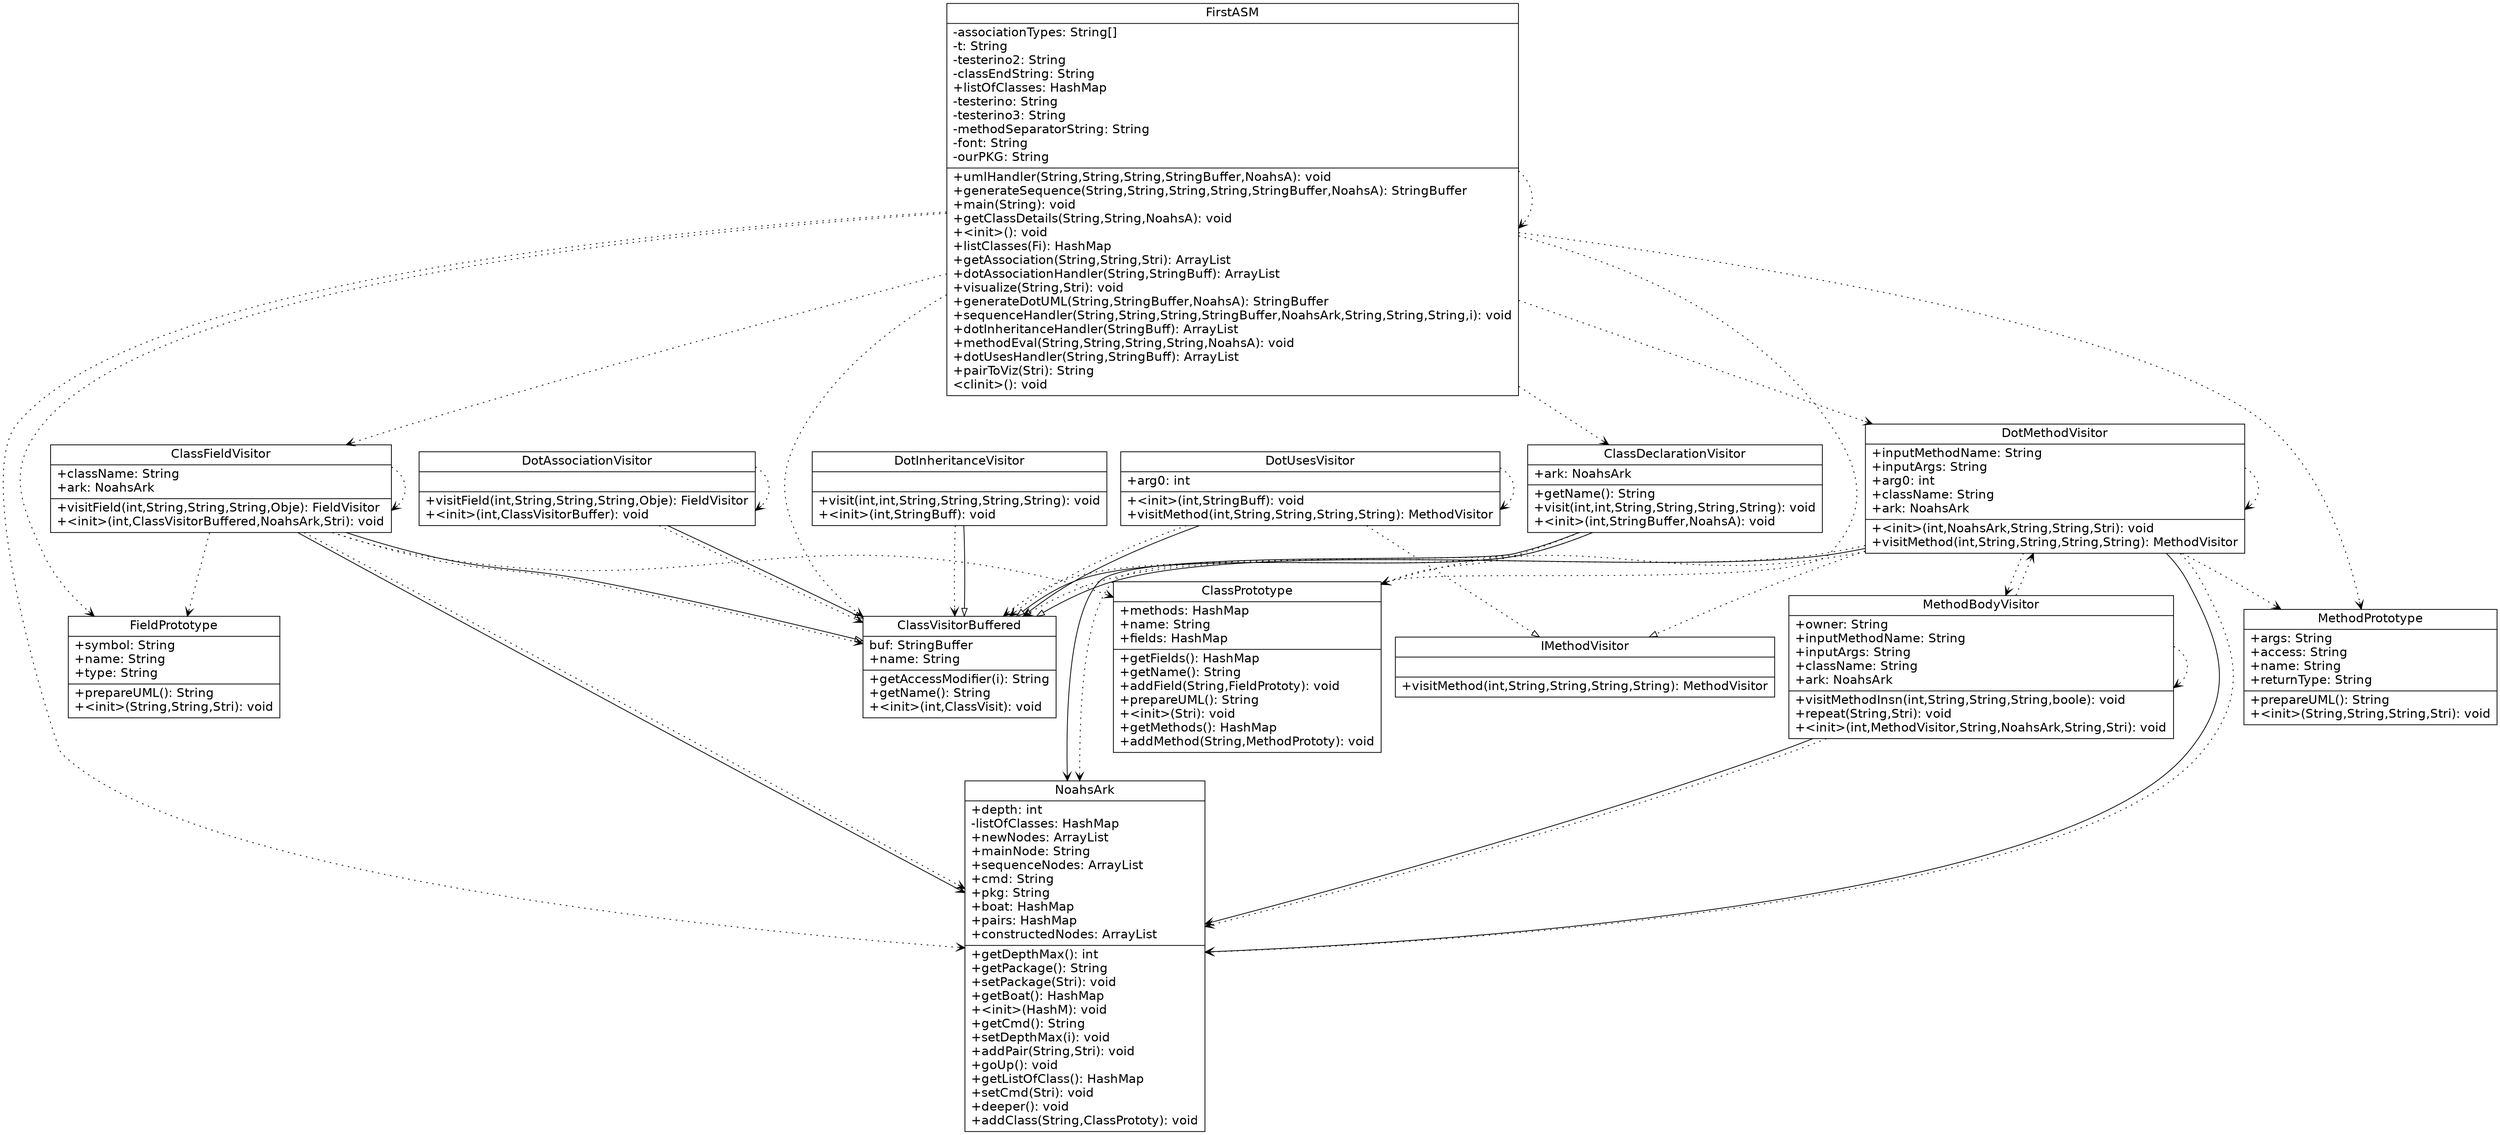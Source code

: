 digraph G{
	fontname = "Bitstream Vera Sans"
	fontsize = 16

node [
	fontname = "Bitstream Vera Sans"
	fontsize = 16

        shape = "record"
]
edge [
	fontname = "Bitstream Vera Sans"
	fontsize = 16
]
IMethodVisitor [ 
    label="{IMethodVisitor| | +visitMethod(int,String,String,String,String): MethodVisitor\l}"]
MethodPrototype [ 
    label="{MethodPrototype|+args: String \l+access: String \l+name: String \l+returnType: String \l | +prepareUML(): String\l+\<init\>(String,String,String,Stri): void\l}"]
ClassVisitorBuffered [ 
    label="{ClassVisitorBuffered|buf: StringBuffer \l+name: String \l | +getAccessModifier(i): String\l+getName(): String\l+\<init\>(int,ClassVisit): void\l}"]
DotMethodVisitor [ 
    label="{DotMethodVisitor|+inputMethodName: String \l+inputArgs: String \l+arg0: int \l+className: String \l+ark: NoahsArk \l | +\<init\>(int,NoahsArk,String,String,Stri): void\l+visitMethod(int,String,String,String,String): MethodVisitor\l}"]
MethodBodyVisitor [ 
    label="{MethodBodyVisitor|+owner: String \l+inputMethodName: String \l+inputArgs: String \l+className: String \l+ark: NoahsArk \l | +visitMethodInsn(int,String,String,String,boole): void\l+repeat(String,Stri): void\l+\<init\>(int,MethodVisitor,String,NoahsArk,String,Stri): void\l}"]
NoahsArk [ 
    label="{NoahsArk|+depth: int \l-listOfClasses: HashMap \l+newNodes: ArrayList \l+mainNode: String \l+sequenceNodes: ArrayList \l+cmd: String \l+pkg: String \l+boat: HashMap \l+pairs: HashMap \l+constructedNodes: ArrayList \l | +getDepthMax(): int\l+getPackage(): String\l+setPackage(Stri): void\l+getBoat(): HashMap\l+\<init\>(HashM): void\l+getCmd(): String\l+setDepthMax(i): void\l+addPair(String,Stri): void\l+goUp(): void\l+getListOfClass(): HashMap\l+setCmd(Stri): void\l+deeper(): void\l+addClass(String,ClassPrototy): void\l}"]
ClassDeclarationVisitor [ 
    label="{ClassDeclarationVisitor|+ark: NoahsArk \l | +getName(): String\l+visit(int,int,String,String,String,String): void\l+\<init\>(int,StringBuffer,NoahsA): void\l}"]
FieldPrototype [ 
    label="{FieldPrototype|+symbol: String \l+name: String \l+type: String \l | +prepareUML(): String\l+\<init\>(String,String,Stri): void\l}"]
DotUsesVisitor [ 
    label="{DotUsesVisitor|+arg0: int \l | +\<init\>(int,StringBuff): void\l+visitMethod(int,String,String,String,String): MethodVisitor\l}"]
ClassFieldVisitor [ 
    label="{ClassFieldVisitor|+className: String \l+ark: NoahsArk \l | +visitField(int,String,String,String,Obje): FieldVisitor\l+\<init\>(int,ClassVisitorBuffered,NoahsArk,Stri): void\l}"]
ClassPrototype [ 
    label="{ClassPrototype|+methods: HashMap \l+name: String \l+fields: HashMap \l | +getFields(): HashMap\l+getName(): String\l+addField(String,FieldPrototy): void\l+prepareUML(): String\l+\<init\>(Stri): void\l+getMethods(): HashMap\l+addMethod(String,MethodPrototy): void\l}"]
DotInheritanceVisitor [ 
    label="{DotInheritanceVisitor| | +visit(int,int,String,String,String,String): void\l+\<init\>(int,StringBuff): void\l}"]
FirstASM [ 
    label="{FirstASM|-associationTypes: String[] \l-t: String \l-testerino2: String \l-classEndString: String \l+listOfClasses: HashMap \l-testerino: String \l-testerino3: String \l-methodSeparatorString: String \l-font: String \l-ourPKG: String \l | +umlHandler(String,String,String,StringBuffer,NoahsA): void\l+generateSequence(String,String,String,String,StringBuffer,NoahsA): StringBuffer\l+main(String): void\l+getClassDetails(String,String,NoahsA): void\l+\<init\>(): void\l+listClasses(Fi): HashMap\l+getAssociation(String,String,Stri): ArrayList\l+dotAssociationHandler(String,StringBuff): ArrayList\l+visualize(String,Stri): void\l+generateDotUML(String,StringBuffer,NoahsA): StringBuffer\l+sequenceHandler(String,String,String,StringBuffer,NoahsArk,String,String,String,i): void\l+dotInheritanceHandler(StringBuff): ArrayList\l+methodEval(String,String,String,String,NoahsA): void\l+dotUsesHandler(String,StringBuff): ArrayList\l+pairToViz(Stri): String\l\<clinit\>(): void\l}"]
DotAssociationVisitor [ 
    label="{DotAssociationVisitor| | +visitField(int,String,String,String,Obje): FieldVisitor\l+\<init\>(int,ClassVisitorBuffer): void\l}"]
ClassFieldVisitor -> ClassPrototype[arrowhead = vee, style = dotted]
ClassFieldVisitor -> NoahsArk[arrowhead = vee]
ClassFieldVisitor -> ClassFieldVisitor[arrowhead = vee, style = dotted]
ClassFieldVisitor -> ClassVisitorBuffered[arrowhead = vee, style = dotted]
ClassFieldVisitor -> ClassVisitorBuffered [arrowhead = onormal]
ClassFieldVisitor -> NoahsArk[arrowhead = vee, style = dotted]
ClassFieldVisitor -> FieldPrototype[arrowhead = vee, style = dotted]
DotMethodVisitor -> ClassPrototype[arrowhead = vee, style = dotted]
DotMethodVisitor -> NoahsArk[arrowhead = vee]
DotMethodVisitor -> ClassVisitorBuffered[arrowhead = vee, style = dotted]
DotMethodVisitor -> DotMethodVisitor[arrowhead = vee, style = dotted]
DotMethodVisitor -> MethodBodyVisitor[arrowhead = vee, style = dotted]
DotMethodVisitor -> MethodPrototype[arrowhead = vee, style = dotted]
DotMethodVisitor -> ClassVisitorBuffered [arrowhead = onormal]
DotMethodVisitor -> NoahsArk[arrowhead = vee, style = dotted]
DotMethodVisitor -> IMethodVisitor[arrowhead = onormal,style = dotted]
DotInheritanceVisitor -> ClassVisitorBuffered[arrowhead = vee, style = dotted]
DotInheritanceVisitor -> ClassVisitorBuffered [arrowhead = onormal]
FirstASM -> FirstASM[arrowhead = vee, style = dotted]
FirstASM -> ClassPrototype[arrowhead = vee, style = dotted]
FirstASM -> ClassFieldVisitor[arrowhead = vee, style = dotted]
FirstASM -> ClassVisitorBuffered[arrowhead = vee, style = dotted]
FirstASM -> DotMethodVisitor[arrowhead = vee, style = dotted]
FirstASM -> MethodPrototype[arrowhead = vee, style = dotted]
FirstASM -> NoahsArk[arrowhead = vee, style = dotted]
FirstASM -> ClassDeclarationVisitor[arrowhead = vee, style = dotted]
FirstASM -> FieldPrototype[arrowhead = vee, style = dotted]
DotAssociationVisitor -> ClassVisitorBuffered[arrowhead = vee, style = dotted]
DotAssociationVisitor -> DotAssociationVisitor[arrowhead = vee, style = dotted]
DotAssociationVisitor -> ClassVisitorBuffered [arrowhead = onormal]
MethodBodyVisitor -> NoahsArk[arrowhead = vee]
MethodBodyVisitor -> DotMethodVisitor[arrowhead = vee, style = dotted]
MethodBodyVisitor -> MethodBodyVisitor[arrowhead = vee, style = dotted]
MethodBodyVisitor -> NoahsArk[arrowhead = vee, style = dotted]
ClassDeclarationVisitor -> ClassPrototype[arrowhead = vee, style = dotted]
ClassDeclarationVisitor -> NoahsArk[arrowhead = vee]
ClassDeclarationVisitor -> ClassVisitorBuffered[arrowhead = vee, style = dotted]
ClassDeclarationVisitor -> ClassVisitorBuffered [arrowhead = onormal]
ClassDeclarationVisitor -> NoahsArk[arrowhead = vee, style = dotted]
DotUsesVisitor -> ClassVisitorBuffered[arrowhead = vee, style = dotted]
DotUsesVisitor -> DotUsesVisitor[arrowhead = vee, style = dotted]
DotUsesVisitor -> ClassVisitorBuffered [arrowhead = onormal]
DotUsesVisitor -> IMethodVisitor[arrowhead = onormal,style = dotted]


}